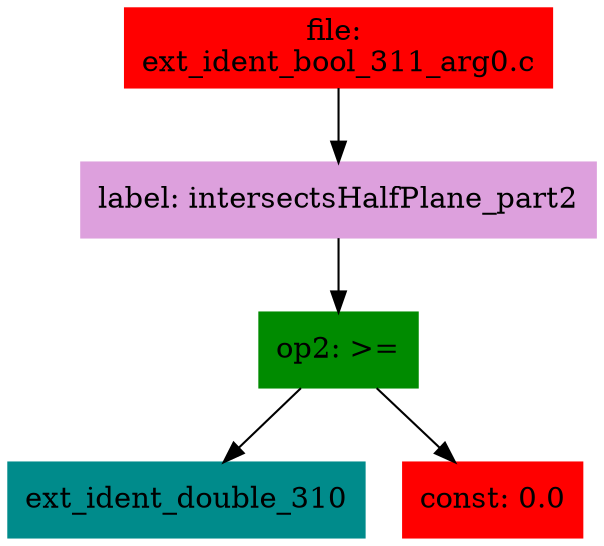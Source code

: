 digraph G {
node [shape=box]

0 [label="file: 
ext_ident_bool_311_arg0.c",color=red, style=filled]
1 [label="label: intersectsHalfPlane_part2",color=plum, style=filled]
0 -> 1
2 [label="op2: >=",color=green4, style=filled]
1 -> 2
3 [label="ext_ident_double_310",color=cyan4, style=filled]
2 -> 3
744 [label="const: 0.0",color=red1, style=filled]
2 -> 744


}

